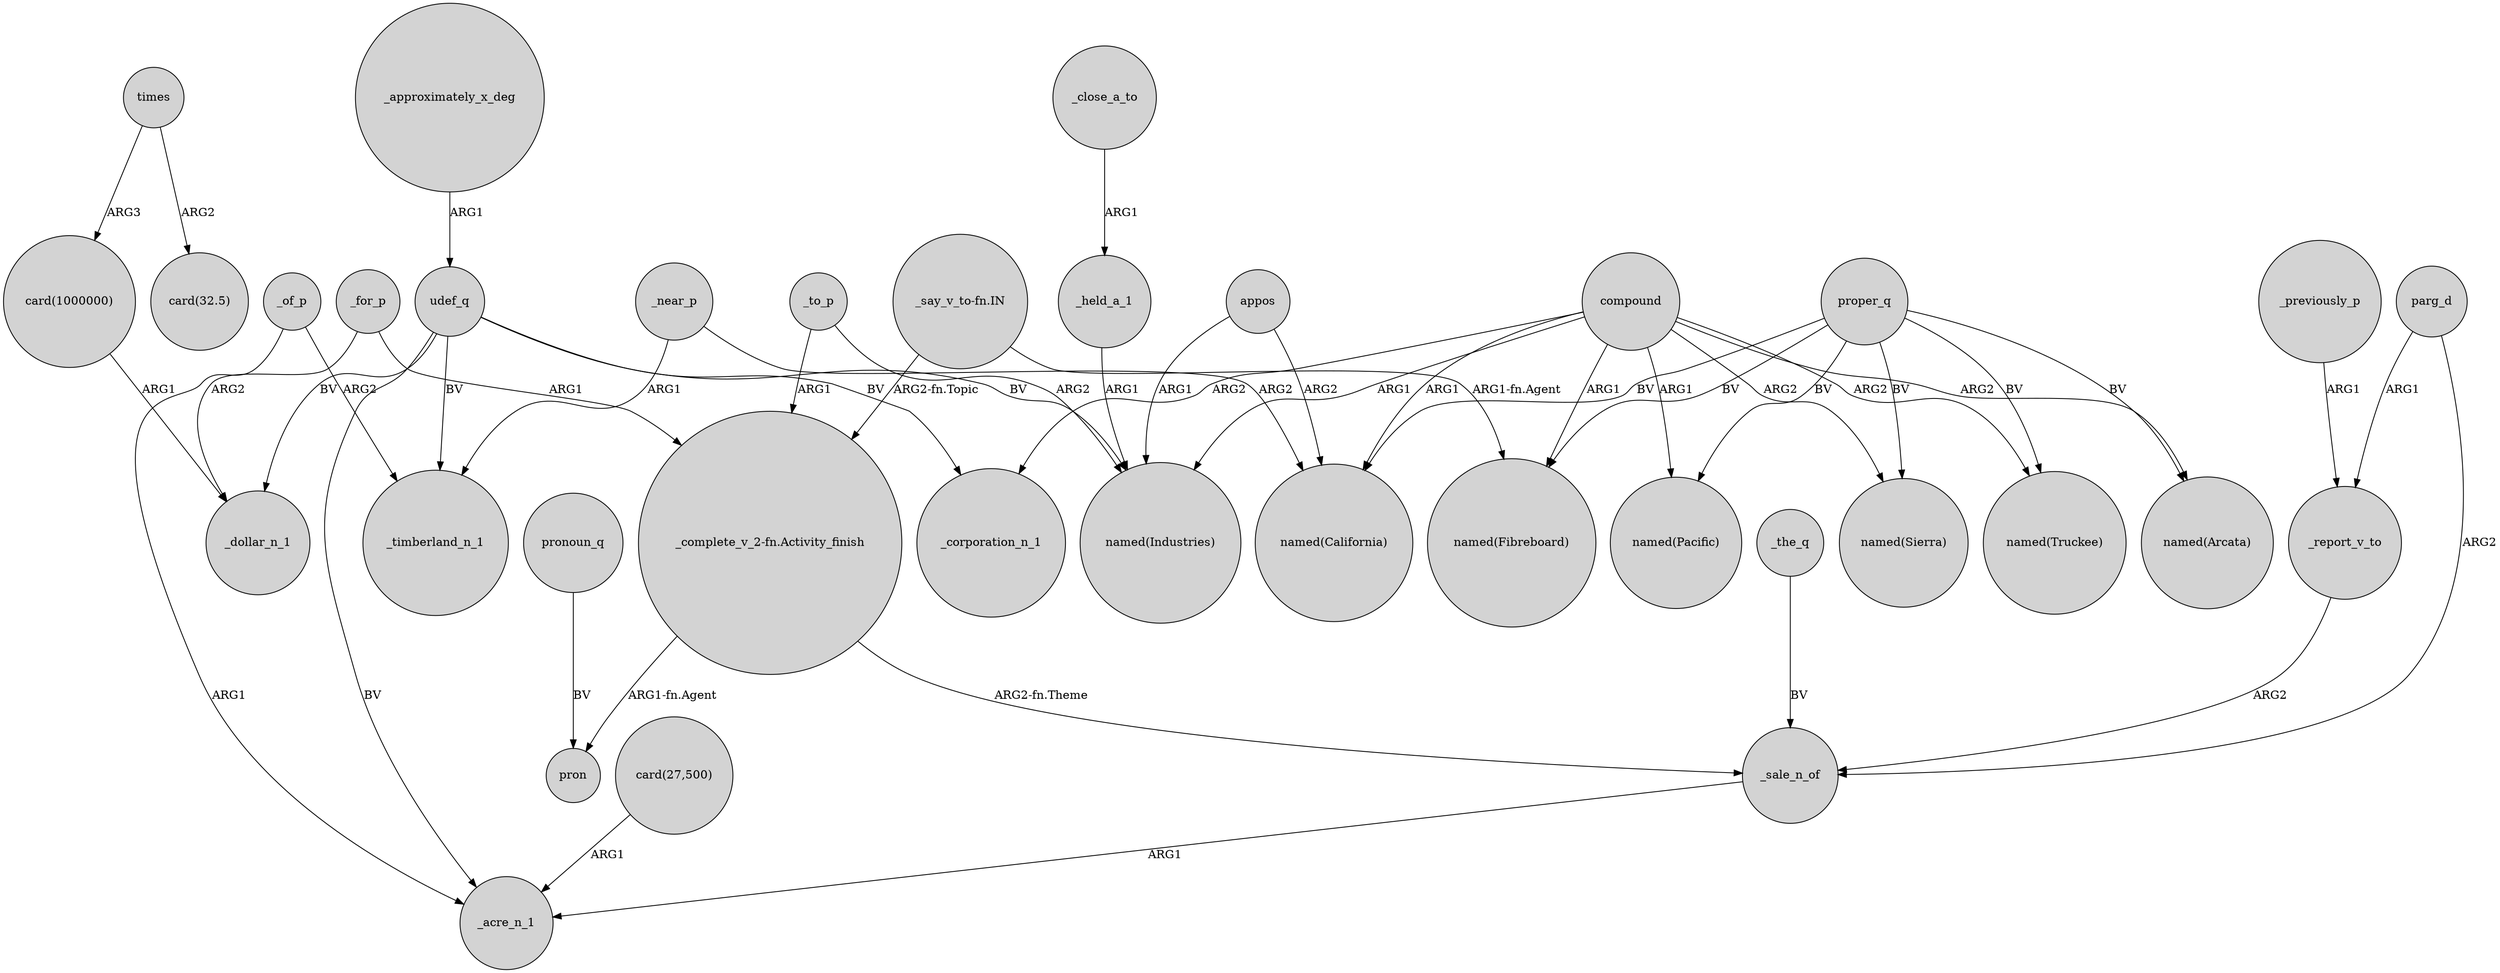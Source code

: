 digraph {
	node [shape=circle style=filled]
	compound -> "named(Industries)" [label=ARG1]
	"card(1000000)" -> _dollar_n_1 [label=ARG1]
	udef_q -> _timberland_n_1 [label=BV]
	_held_a_1 -> "named(Industries)" [label=ARG1]
	proper_q -> "named(Sierra)" [label=BV]
	_for_p -> _dollar_n_1 [label=ARG2]
	compound -> "named(Arcata)" [label=ARG2]
	_of_p -> _acre_n_1 [label=ARG1]
	"_say_v_to-fn.IN" -> "_complete_v_2-fn.Activity_finish" [label="ARG2-fn.Topic"]
	compound -> _corporation_n_1 [label=ARG2]
	appos -> "named(California)" [label=ARG2]
	proper_q -> "named(California)" [label=BV]
	udef_q -> "named(Industries)" [label=BV]
	times -> "card(32.5)" [label=ARG2]
	proper_q -> "named(Fibreboard)" [label=BV]
	"_complete_v_2-fn.Activity_finish" -> _sale_n_of [label="ARG2-fn.Theme"]
	_previously_p -> _report_v_to [label=ARG1]
	_sale_n_of -> _acre_n_1 [label=ARG1]
	_to_p -> "named(Industries)" [label=ARG2]
	_of_p -> _timberland_n_1 [label=ARG2]
	proper_q -> "named(Arcata)" [label=BV]
	compound -> "named(Truckee)" [label=ARG2]
	_close_a_to -> _held_a_1 [label=ARG1]
	_report_v_to -> _sale_n_of [label=ARG2]
	udef_q -> _acre_n_1 [label=BV]
	"_complete_v_2-fn.Activity_finish" -> pron [label="ARG1-fn.Agent"]
	pronoun_q -> pron [label=BV]
	udef_q -> _corporation_n_1 [label=BV]
	appos -> "named(Industries)" [label=ARG1]
	compound -> "named(California)" [label=ARG1]
	"card(27,500)" -> _acre_n_1 [label=ARG1]
	_the_q -> _sale_n_of [label=BV]
	_approximately_x_deg -> udef_q [label=ARG1]
	times -> "card(1000000)" [label=ARG3]
	parg_d -> _sale_n_of [label=ARG2]
	parg_d -> _report_v_to [label=ARG1]
	_for_p -> "_complete_v_2-fn.Activity_finish" [label=ARG1]
	proper_q -> "named(Truckee)" [label=BV]
	_to_p -> "_complete_v_2-fn.Activity_finish" [label=ARG1]
	_near_p -> "named(California)" [label=ARG2]
	_near_p -> _timberland_n_1 [label=ARG1]
	"_say_v_to-fn.IN" -> "named(Fibreboard)" [label="ARG1-fn.Agent"]
	compound -> "named(Pacific)" [label=ARG1]
	compound -> "named(Sierra)" [label=ARG2]
	proper_q -> "named(Pacific)" [label=BV]
	udef_q -> _dollar_n_1 [label=BV]
	compound -> "named(Fibreboard)" [label=ARG1]
}

